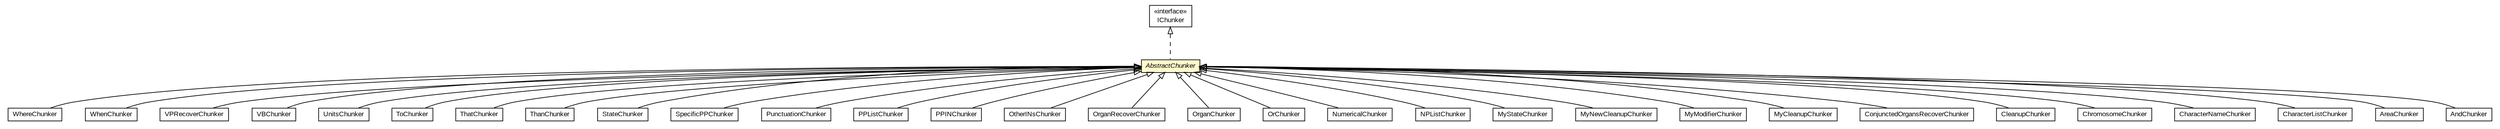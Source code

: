 #!/usr/local/bin/dot
#
# Class diagram 
# Generated by UMLGraph version R5_6-24-gf6e263 (http://www.umlgraph.org/)
#

digraph G {
	edge [fontname="arial",fontsize=10,labelfontname="arial",labelfontsize=10];
	node [fontname="arial",fontsize=10,shape=plaintext];
	nodesep=0.25;
	ranksep=0.5;
	// edu.arizona.biosemantics.semanticmarkup.ling.chunk.IChunker
	c29343 [label=<<table title="edu.arizona.biosemantics.semanticmarkup.ling.chunk.IChunker" border="0" cellborder="1" cellspacing="0" cellpadding="2" port="p" href="./IChunker.html">
		<tr><td><table border="0" cellspacing="0" cellpadding="1">
<tr><td align="center" balign="center"> &#171;interface&#187; </td></tr>
<tr><td align="center" balign="center"> IChunker </td></tr>
		</table></td></tr>
		</table>>, URL="./IChunker.html", fontname="arial", fontcolor="black", fontsize=10.0];
	// edu.arizona.biosemantics.semanticmarkup.ling.chunk.AbstractChunker
	c29349 [label=<<table title="edu.arizona.biosemantics.semanticmarkup.ling.chunk.AbstractChunker" border="0" cellborder="1" cellspacing="0" cellpadding="2" port="p" bgcolor="lemonChiffon" href="./AbstractChunker.html">
		<tr><td><table border="0" cellspacing="0" cellpadding="1">
<tr><td align="center" balign="center"><font face="arial italic"> AbstractChunker </font></td></tr>
		</table></td></tr>
		</table>>, URL="./AbstractChunker.html", fontname="arial", fontcolor="black", fontsize=10.0];
	// edu.arizona.biosemantics.semanticmarkup.ling.chunk.lib.chunker.WhereChunker
	c29351 [label=<<table title="edu.arizona.biosemantics.semanticmarkup.ling.chunk.lib.chunker.WhereChunker" border="0" cellborder="1" cellspacing="0" cellpadding="2" port="p" href="./lib/chunker/WhereChunker.html">
		<tr><td><table border="0" cellspacing="0" cellpadding="1">
<tr><td align="center" balign="center"> WhereChunker </td></tr>
		</table></td></tr>
		</table>>, URL="./lib/chunker/WhereChunker.html", fontname="arial", fontcolor="black", fontsize=10.0];
	// edu.arizona.biosemantics.semanticmarkup.ling.chunk.lib.chunker.WhenChunker
	c29352 [label=<<table title="edu.arizona.biosemantics.semanticmarkup.ling.chunk.lib.chunker.WhenChunker" border="0" cellborder="1" cellspacing="0" cellpadding="2" port="p" href="./lib/chunker/WhenChunker.html">
		<tr><td><table border="0" cellspacing="0" cellpadding="1">
<tr><td align="center" balign="center"> WhenChunker </td></tr>
		</table></td></tr>
		</table>>, URL="./lib/chunker/WhenChunker.html", fontname="arial", fontcolor="black", fontsize=10.0];
	// edu.arizona.biosemantics.semanticmarkup.ling.chunk.lib.chunker.VPRecoverChunker
	c29353 [label=<<table title="edu.arizona.biosemantics.semanticmarkup.ling.chunk.lib.chunker.VPRecoverChunker" border="0" cellborder="1" cellspacing="0" cellpadding="2" port="p" href="./lib/chunker/VPRecoverChunker.html">
		<tr><td><table border="0" cellspacing="0" cellpadding="1">
<tr><td align="center" balign="center"> VPRecoverChunker </td></tr>
		</table></td></tr>
		</table>>, URL="./lib/chunker/VPRecoverChunker.html", fontname="arial", fontcolor="black", fontsize=10.0];
	// edu.arizona.biosemantics.semanticmarkup.ling.chunk.lib.chunker.VBChunker
	c29354 [label=<<table title="edu.arizona.biosemantics.semanticmarkup.ling.chunk.lib.chunker.VBChunker" border="0" cellborder="1" cellspacing="0" cellpadding="2" port="p" href="./lib/chunker/VBChunker.html">
		<tr><td><table border="0" cellspacing="0" cellpadding="1">
<tr><td align="center" balign="center"> VBChunker </td></tr>
		</table></td></tr>
		</table>>, URL="./lib/chunker/VBChunker.html", fontname="arial", fontcolor="black", fontsize=10.0];
	// edu.arizona.biosemantics.semanticmarkup.ling.chunk.lib.chunker.UnitsChunker
	c29355 [label=<<table title="edu.arizona.biosemantics.semanticmarkup.ling.chunk.lib.chunker.UnitsChunker" border="0" cellborder="1" cellspacing="0" cellpadding="2" port="p" href="./lib/chunker/UnitsChunker.html">
		<tr><td><table border="0" cellspacing="0" cellpadding="1">
<tr><td align="center" balign="center"> UnitsChunker </td></tr>
		</table></td></tr>
		</table>>, URL="./lib/chunker/UnitsChunker.html", fontname="arial", fontcolor="black", fontsize=10.0];
	// edu.arizona.biosemantics.semanticmarkup.ling.chunk.lib.chunker.ToChunker
	c29356 [label=<<table title="edu.arizona.biosemantics.semanticmarkup.ling.chunk.lib.chunker.ToChunker" border="0" cellborder="1" cellspacing="0" cellpadding="2" port="p" href="./lib/chunker/ToChunker.html">
		<tr><td><table border="0" cellspacing="0" cellpadding="1">
<tr><td align="center" balign="center"> ToChunker </td></tr>
		</table></td></tr>
		</table>>, URL="./lib/chunker/ToChunker.html", fontname="arial", fontcolor="black", fontsize=10.0];
	// edu.arizona.biosemantics.semanticmarkup.ling.chunk.lib.chunker.ThatChunker
	c29357 [label=<<table title="edu.arizona.biosemantics.semanticmarkup.ling.chunk.lib.chunker.ThatChunker" border="0" cellborder="1" cellspacing="0" cellpadding="2" port="p" href="./lib/chunker/ThatChunker.html">
		<tr><td><table border="0" cellspacing="0" cellpadding="1">
<tr><td align="center" balign="center"> ThatChunker </td></tr>
		</table></td></tr>
		</table>>, URL="./lib/chunker/ThatChunker.html", fontname="arial", fontcolor="black", fontsize=10.0];
	// edu.arizona.biosemantics.semanticmarkup.ling.chunk.lib.chunker.ThanChunker
	c29358 [label=<<table title="edu.arizona.biosemantics.semanticmarkup.ling.chunk.lib.chunker.ThanChunker" border="0" cellborder="1" cellspacing="0" cellpadding="2" port="p" href="./lib/chunker/ThanChunker.html">
		<tr><td><table border="0" cellspacing="0" cellpadding="1">
<tr><td align="center" balign="center"> ThanChunker </td></tr>
		</table></td></tr>
		</table>>, URL="./lib/chunker/ThanChunker.html", fontname="arial", fontcolor="black", fontsize=10.0];
	// edu.arizona.biosemantics.semanticmarkup.ling.chunk.lib.chunker.StateChunker
	c29359 [label=<<table title="edu.arizona.biosemantics.semanticmarkup.ling.chunk.lib.chunker.StateChunker" border="0" cellborder="1" cellspacing="0" cellpadding="2" port="p" href="./lib/chunker/StateChunker.html">
		<tr><td><table border="0" cellspacing="0" cellpadding="1">
<tr><td align="center" balign="center"> StateChunker </td></tr>
		</table></td></tr>
		</table>>, URL="./lib/chunker/StateChunker.html", fontname="arial", fontcolor="black", fontsize=10.0];
	// edu.arizona.biosemantics.semanticmarkup.ling.chunk.lib.chunker.SpecificPPChunker
	c29360 [label=<<table title="edu.arizona.biosemantics.semanticmarkup.ling.chunk.lib.chunker.SpecificPPChunker" border="0" cellborder="1" cellspacing="0" cellpadding="2" port="p" href="./lib/chunker/SpecificPPChunker.html">
		<tr><td><table border="0" cellspacing="0" cellpadding="1">
<tr><td align="center" balign="center"> SpecificPPChunker </td></tr>
		</table></td></tr>
		</table>>, URL="./lib/chunker/SpecificPPChunker.html", fontname="arial", fontcolor="black", fontsize=10.0];
	// edu.arizona.biosemantics.semanticmarkup.ling.chunk.lib.chunker.PunctuationChunker
	c29361 [label=<<table title="edu.arizona.biosemantics.semanticmarkup.ling.chunk.lib.chunker.PunctuationChunker" border="0" cellborder="1" cellspacing="0" cellpadding="2" port="p" href="./lib/chunker/PunctuationChunker.html">
		<tr><td><table border="0" cellspacing="0" cellpadding="1">
<tr><td align="center" balign="center"> PunctuationChunker </td></tr>
		</table></td></tr>
		</table>>, URL="./lib/chunker/PunctuationChunker.html", fontname="arial", fontcolor="black", fontsize=10.0];
	// edu.arizona.biosemantics.semanticmarkup.ling.chunk.lib.chunker.PPListChunker
	c29362 [label=<<table title="edu.arizona.biosemantics.semanticmarkup.ling.chunk.lib.chunker.PPListChunker" border="0" cellborder="1" cellspacing="0" cellpadding="2" port="p" href="./lib/chunker/PPListChunker.html">
		<tr><td><table border="0" cellspacing="0" cellpadding="1">
<tr><td align="center" balign="center"> PPListChunker </td></tr>
		</table></td></tr>
		</table>>, URL="./lib/chunker/PPListChunker.html", fontname="arial", fontcolor="black", fontsize=10.0];
	// edu.arizona.biosemantics.semanticmarkup.ling.chunk.lib.chunker.PPINChunker
	c29363 [label=<<table title="edu.arizona.biosemantics.semanticmarkup.ling.chunk.lib.chunker.PPINChunker" border="0" cellborder="1" cellspacing="0" cellpadding="2" port="p" href="./lib/chunker/PPINChunker.html">
		<tr><td><table border="0" cellspacing="0" cellpadding="1">
<tr><td align="center" balign="center"> PPINChunker </td></tr>
		</table></td></tr>
		</table>>, URL="./lib/chunker/PPINChunker.html", fontname="arial", fontcolor="black", fontsize=10.0];
	// edu.arizona.biosemantics.semanticmarkup.ling.chunk.lib.chunker.OtherINsChunker
	c29364 [label=<<table title="edu.arizona.biosemantics.semanticmarkup.ling.chunk.lib.chunker.OtherINsChunker" border="0" cellborder="1" cellspacing="0" cellpadding="2" port="p" href="./lib/chunker/OtherINsChunker.html">
		<tr><td><table border="0" cellspacing="0" cellpadding="1">
<tr><td align="center" balign="center"> OtherINsChunker </td></tr>
		</table></td></tr>
		</table>>, URL="./lib/chunker/OtherINsChunker.html", fontname="arial", fontcolor="black", fontsize=10.0];
	// edu.arizona.biosemantics.semanticmarkup.ling.chunk.lib.chunker.OrganRecoverChunker
	c29365 [label=<<table title="edu.arizona.biosemantics.semanticmarkup.ling.chunk.lib.chunker.OrganRecoverChunker" border="0" cellborder="1" cellspacing="0" cellpadding="2" port="p" href="./lib/chunker/OrganRecoverChunker.html">
		<tr><td><table border="0" cellspacing="0" cellpadding="1">
<tr><td align="center" balign="center"> OrganRecoverChunker </td></tr>
		</table></td></tr>
		</table>>, URL="./lib/chunker/OrganRecoverChunker.html", fontname="arial", fontcolor="black", fontsize=10.0];
	// edu.arizona.biosemantics.semanticmarkup.ling.chunk.lib.chunker.OrganChunker
	c29366 [label=<<table title="edu.arizona.biosemantics.semanticmarkup.ling.chunk.lib.chunker.OrganChunker" border="0" cellborder="1" cellspacing="0" cellpadding="2" port="p" href="./lib/chunker/OrganChunker.html">
		<tr><td><table border="0" cellspacing="0" cellpadding="1">
<tr><td align="center" balign="center"> OrganChunker </td></tr>
		</table></td></tr>
		</table>>, URL="./lib/chunker/OrganChunker.html", fontname="arial", fontcolor="black", fontsize=10.0];
	// edu.arizona.biosemantics.semanticmarkup.ling.chunk.lib.chunker.OrChunker
	c29367 [label=<<table title="edu.arizona.biosemantics.semanticmarkup.ling.chunk.lib.chunker.OrChunker" border="0" cellborder="1" cellspacing="0" cellpadding="2" port="p" href="./lib/chunker/OrChunker.html">
		<tr><td><table border="0" cellspacing="0" cellpadding="1">
<tr><td align="center" balign="center"> OrChunker </td></tr>
		</table></td></tr>
		</table>>, URL="./lib/chunker/OrChunker.html", fontname="arial", fontcolor="black", fontsize=10.0];
	// edu.arizona.biosemantics.semanticmarkup.ling.chunk.lib.chunker.NumericalChunker
	c29368 [label=<<table title="edu.arizona.biosemantics.semanticmarkup.ling.chunk.lib.chunker.NumericalChunker" border="0" cellborder="1" cellspacing="0" cellpadding="2" port="p" href="./lib/chunker/NumericalChunker.html">
		<tr><td><table border="0" cellspacing="0" cellpadding="1">
<tr><td align="center" balign="center"> NumericalChunker </td></tr>
		</table></td></tr>
		</table>>, URL="./lib/chunker/NumericalChunker.html", fontname="arial", fontcolor="black", fontsize=10.0];
	// edu.arizona.biosemantics.semanticmarkup.ling.chunk.lib.chunker.NPListChunker
	c29369 [label=<<table title="edu.arizona.biosemantics.semanticmarkup.ling.chunk.lib.chunker.NPListChunker" border="0" cellborder="1" cellspacing="0" cellpadding="2" port="p" href="./lib/chunker/NPListChunker.html">
		<tr><td><table border="0" cellspacing="0" cellpadding="1">
<tr><td align="center" balign="center"> NPListChunker </td></tr>
		</table></td></tr>
		</table>>, URL="./lib/chunker/NPListChunker.html", fontname="arial", fontcolor="black", fontsize=10.0];
	// edu.arizona.biosemantics.semanticmarkup.ling.chunk.lib.chunker.MyStateChunker
	c29370 [label=<<table title="edu.arizona.biosemantics.semanticmarkup.ling.chunk.lib.chunker.MyStateChunker" border="0" cellborder="1" cellspacing="0" cellpadding="2" port="p" href="./lib/chunker/MyStateChunker.html">
		<tr><td><table border="0" cellspacing="0" cellpadding="1">
<tr><td align="center" balign="center"> MyStateChunker </td></tr>
		</table></td></tr>
		</table>>, URL="./lib/chunker/MyStateChunker.html", fontname="arial", fontcolor="black", fontsize=10.0];
	// edu.arizona.biosemantics.semanticmarkup.ling.chunk.lib.chunker.MyNewCleanupChunker
	c29371 [label=<<table title="edu.arizona.biosemantics.semanticmarkup.ling.chunk.lib.chunker.MyNewCleanupChunker" border="0" cellborder="1" cellspacing="0" cellpadding="2" port="p" href="./lib/chunker/MyNewCleanupChunker.html">
		<tr><td><table border="0" cellspacing="0" cellpadding="1">
<tr><td align="center" balign="center"> MyNewCleanupChunker </td></tr>
		</table></td></tr>
		</table>>, URL="./lib/chunker/MyNewCleanupChunker.html", fontname="arial", fontcolor="black", fontsize=10.0];
	// edu.arizona.biosemantics.semanticmarkup.ling.chunk.lib.chunker.MyModifierChunker
	c29372 [label=<<table title="edu.arizona.biosemantics.semanticmarkup.ling.chunk.lib.chunker.MyModifierChunker" border="0" cellborder="1" cellspacing="0" cellpadding="2" port="p" href="./lib/chunker/MyModifierChunker.html">
		<tr><td><table border="0" cellspacing="0" cellpadding="1">
<tr><td align="center" balign="center"> MyModifierChunker </td></tr>
		</table></td></tr>
		</table>>, URL="./lib/chunker/MyModifierChunker.html", fontname="arial", fontcolor="black", fontsize=10.0];
	// edu.arizona.biosemantics.semanticmarkup.ling.chunk.lib.chunker.MyCleanupChunker
	c29373 [label=<<table title="edu.arizona.biosemantics.semanticmarkup.ling.chunk.lib.chunker.MyCleanupChunker" border="0" cellborder="1" cellspacing="0" cellpadding="2" port="p" href="./lib/chunker/MyCleanupChunker.html">
		<tr><td><table border="0" cellspacing="0" cellpadding="1">
<tr><td align="center" balign="center"> MyCleanupChunker </td></tr>
		</table></td></tr>
		</table>>, URL="./lib/chunker/MyCleanupChunker.html", fontname="arial", fontcolor="black", fontsize=10.0];
	// edu.arizona.biosemantics.semanticmarkup.ling.chunk.lib.chunker.ConjunctedOrgansRecoverChunker
	c29375 [label=<<table title="edu.arizona.biosemantics.semanticmarkup.ling.chunk.lib.chunker.ConjunctedOrgansRecoverChunker" border="0" cellborder="1" cellspacing="0" cellpadding="2" port="p" href="./lib/chunker/ConjunctedOrgansRecoverChunker.html">
		<tr><td><table border="0" cellspacing="0" cellpadding="1">
<tr><td align="center" balign="center"> ConjunctedOrgansRecoverChunker </td></tr>
		</table></td></tr>
		</table>>, URL="./lib/chunker/ConjunctedOrgansRecoverChunker.html", fontname="arial", fontcolor="black", fontsize=10.0];
	// edu.arizona.biosemantics.semanticmarkup.ling.chunk.lib.chunker.CleanupChunker
	c29376 [label=<<table title="edu.arizona.biosemantics.semanticmarkup.ling.chunk.lib.chunker.CleanupChunker" border="0" cellborder="1" cellspacing="0" cellpadding="2" port="p" href="./lib/chunker/CleanupChunker.html">
		<tr><td><table border="0" cellspacing="0" cellpadding="1">
<tr><td align="center" balign="center"> CleanupChunker </td></tr>
		</table></td></tr>
		</table>>, URL="./lib/chunker/CleanupChunker.html", fontname="arial", fontcolor="black", fontsize=10.0];
	// edu.arizona.biosemantics.semanticmarkup.ling.chunk.lib.chunker.ChromosomeChunker
	c29377 [label=<<table title="edu.arizona.biosemantics.semanticmarkup.ling.chunk.lib.chunker.ChromosomeChunker" border="0" cellborder="1" cellspacing="0" cellpadding="2" port="p" href="./lib/chunker/ChromosomeChunker.html">
		<tr><td><table border="0" cellspacing="0" cellpadding="1">
<tr><td align="center" balign="center"> ChromosomeChunker </td></tr>
		</table></td></tr>
		</table>>, URL="./lib/chunker/ChromosomeChunker.html", fontname="arial", fontcolor="black", fontsize=10.0];
	// edu.arizona.biosemantics.semanticmarkup.ling.chunk.lib.chunker.CharacterNameChunker
	c29378 [label=<<table title="edu.arizona.biosemantics.semanticmarkup.ling.chunk.lib.chunker.CharacterNameChunker" border="0" cellborder="1" cellspacing="0" cellpadding="2" port="p" href="./lib/chunker/CharacterNameChunker.html">
		<tr><td><table border="0" cellspacing="0" cellpadding="1">
<tr><td align="center" balign="center"> CharacterNameChunker </td></tr>
		</table></td></tr>
		</table>>, URL="./lib/chunker/CharacterNameChunker.html", fontname="arial", fontcolor="black", fontsize=10.0];
	// edu.arizona.biosemantics.semanticmarkup.ling.chunk.lib.chunker.CharacterListChunker
	c29379 [label=<<table title="edu.arizona.biosemantics.semanticmarkup.ling.chunk.lib.chunker.CharacterListChunker" border="0" cellborder="1" cellspacing="0" cellpadding="2" port="p" href="./lib/chunker/CharacterListChunker.html">
		<tr><td><table border="0" cellspacing="0" cellpadding="1">
<tr><td align="center" balign="center"> CharacterListChunker </td></tr>
		</table></td></tr>
		</table>>, URL="./lib/chunker/CharacterListChunker.html", fontname="arial", fontcolor="black", fontsize=10.0];
	// edu.arizona.biosemantics.semanticmarkup.ling.chunk.lib.chunker.AreaChunker
	c29380 [label=<<table title="edu.arizona.biosemantics.semanticmarkup.ling.chunk.lib.chunker.AreaChunker" border="0" cellborder="1" cellspacing="0" cellpadding="2" port="p" href="./lib/chunker/AreaChunker.html">
		<tr><td><table border="0" cellspacing="0" cellpadding="1">
<tr><td align="center" balign="center"> AreaChunker </td></tr>
		</table></td></tr>
		</table>>, URL="./lib/chunker/AreaChunker.html", fontname="arial", fontcolor="black", fontsize=10.0];
	// edu.arizona.biosemantics.semanticmarkup.ling.chunk.lib.chunker.AndChunker
	c29381 [label=<<table title="edu.arizona.biosemantics.semanticmarkup.ling.chunk.lib.chunker.AndChunker" border="0" cellborder="1" cellspacing="0" cellpadding="2" port="p" href="./lib/chunker/AndChunker.html">
		<tr><td><table border="0" cellspacing="0" cellpadding="1">
<tr><td align="center" balign="center"> AndChunker </td></tr>
		</table></td></tr>
		</table>>, URL="./lib/chunker/AndChunker.html", fontname="arial", fontcolor="black", fontsize=10.0];
	//edu.arizona.biosemantics.semanticmarkup.ling.chunk.AbstractChunker implements edu.arizona.biosemantics.semanticmarkup.ling.chunk.IChunker
	c29343:p -> c29349:p [dir=back,arrowtail=empty,style=dashed];
	//edu.arizona.biosemantics.semanticmarkup.ling.chunk.lib.chunker.WhereChunker extends edu.arizona.biosemantics.semanticmarkup.ling.chunk.AbstractChunker
	c29349:p -> c29351:p [dir=back,arrowtail=empty];
	//edu.arizona.biosemantics.semanticmarkup.ling.chunk.lib.chunker.WhenChunker extends edu.arizona.biosemantics.semanticmarkup.ling.chunk.AbstractChunker
	c29349:p -> c29352:p [dir=back,arrowtail=empty];
	//edu.arizona.biosemantics.semanticmarkup.ling.chunk.lib.chunker.VPRecoverChunker extends edu.arizona.biosemantics.semanticmarkup.ling.chunk.AbstractChunker
	c29349:p -> c29353:p [dir=back,arrowtail=empty];
	//edu.arizona.biosemantics.semanticmarkup.ling.chunk.lib.chunker.VBChunker extends edu.arizona.biosemantics.semanticmarkup.ling.chunk.AbstractChunker
	c29349:p -> c29354:p [dir=back,arrowtail=empty];
	//edu.arizona.biosemantics.semanticmarkup.ling.chunk.lib.chunker.UnitsChunker extends edu.arizona.biosemantics.semanticmarkup.ling.chunk.AbstractChunker
	c29349:p -> c29355:p [dir=back,arrowtail=empty];
	//edu.arizona.biosemantics.semanticmarkup.ling.chunk.lib.chunker.ToChunker extends edu.arizona.biosemantics.semanticmarkup.ling.chunk.AbstractChunker
	c29349:p -> c29356:p [dir=back,arrowtail=empty];
	//edu.arizona.biosemantics.semanticmarkup.ling.chunk.lib.chunker.ThatChunker extends edu.arizona.biosemantics.semanticmarkup.ling.chunk.AbstractChunker
	c29349:p -> c29357:p [dir=back,arrowtail=empty];
	//edu.arizona.biosemantics.semanticmarkup.ling.chunk.lib.chunker.ThanChunker extends edu.arizona.biosemantics.semanticmarkup.ling.chunk.AbstractChunker
	c29349:p -> c29358:p [dir=back,arrowtail=empty];
	//edu.arizona.biosemantics.semanticmarkup.ling.chunk.lib.chunker.StateChunker extends edu.arizona.biosemantics.semanticmarkup.ling.chunk.AbstractChunker
	c29349:p -> c29359:p [dir=back,arrowtail=empty];
	//edu.arizona.biosemantics.semanticmarkup.ling.chunk.lib.chunker.SpecificPPChunker extends edu.arizona.biosemantics.semanticmarkup.ling.chunk.AbstractChunker
	c29349:p -> c29360:p [dir=back,arrowtail=empty];
	//edu.arizona.biosemantics.semanticmarkup.ling.chunk.lib.chunker.PunctuationChunker extends edu.arizona.biosemantics.semanticmarkup.ling.chunk.AbstractChunker
	c29349:p -> c29361:p [dir=back,arrowtail=empty];
	//edu.arizona.biosemantics.semanticmarkup.ling.chunk.lib.chunker.PPListChunker extends edu.arizona.biosemantics.semanticmarkup.ling.chunk.AbstractChunker
	c29349:p -> c29362:p [dir=back,arrowtail=empty];
	//edu.arizona.biosemantics.semanticmarkup.ling.chunk.lib.chunker.PPINChunker extends edu.arizona.biosemantics.semanticmarkup.ling.chunk.AbstractChunker
	c29349:p -> c29363:p [dir=back,arrowtail=empty];
	//edu.arizona.biosemantics.semanticmarkup.ling.chunk.lib.chunker.OtherINsChunker extends edu.arizona.biosemantics.semanticmarkup.ling.chunk.AbstractChunker
	c29349:p -> c29364:p [dir=back,arrowtail=empty];
	//edu.arizona.biosemantics.semanticmarkup.ling.chunk.lib.chunker.OrganRecoverChunker extends edu.arizona.biosemantics.semanticmarkup.ling.chunk.AbstractChunker
	c29349:p -> c29365:p [dir=back,arrowtail=empty];
	//edu.arizona.biosemantics.semanticmarkup.ling.chunk.lib.chunker.OrganChunker extends edu.arizona.biosemantics.semanticmarkup.ling.chunk.AbstractChunker
	c29349:p -> c29366:p [dir=back,arrowtail=empty];
	//edu.arizona.biosemantics.semanticmarkup.ling.chunk.lib.chunker.OrChunker extends edu.arizona.biosemantics.semanticmarkup.ling.chunk.AbstractChunker
	c29349:p -> c29367:p [dir=back,arrowtail=empty];
	//edu.arizona.biosemantics.semanticmarkup.ling.chunk.lib.chunker.NumericalChunker extends edu.arizona.biosemantics.semanticmarkup.ling.chunk.AbstractChunker
	c29349:p -> c29368:p [dir=back,arrowtail=empty];
	//edu.arizona.biosemantics.semanticmarkup.ling.chunk.lib.chunker.NPListChunker extends edu.arizona.biosemantics.semanticmarkup.ling.chunk.AbstractChunker
	c29349:p -> c29369:p [dir=back,arrowtail=empty];
	//edu.arizona.biosemantics.semanticmarkup.ling.chunk.lib.chunker.MyStateChunker extends edu.arizona.biosemantics.semanticmarkup.ling.chunk.AbstractChunker
	c29349:p -> c29370:p [dir=back,arrowtail=empty];
	//edu.arizona.biosemantics.semanticmarkup.ling.chunk.lib.chunker.MyNewCleanupChunker extends edu.arizona.biosemantics.semanticmarkup.ling.chunk.AbstractChunker
	c29349:p -> c29371:p [dir=back,arrowtail=empty];
	//edu.arizona.biosemantics.semanticmarkup.ling.chunk.lib.chunker.MyModifierChunker extends edu.arizona.biosemantics.semanticmarkup.ling.chunk.AbstractChunker
	c29349:p -> c29372:p [dir=back,arrowtail=empty];
	//edu.arizona.biosemantics.semanticmarkup.ling.chunk.lib.chunker.MyCleanupChunker extends edu.arizona.biosemantics.semanticmarkup.ling.chunk.AbstractChunker
	c29349:p -> c29373:p [dir=back,arrowtail=empty];
	//edu.arizona.biosemantics.semanticmarkup.ling.chunk.lib.chunker.ConjunctedOrgansRecoverChunker extends edu.arizona.biosemantics.semanticmarkup.ling.chunk.AbstractChunker
	c29349:p -> c29375:p [dir=back,arrowtail=empty];
	//edu.arizona.biosemantics.semanticmarkup.ling.chunk.lib.chunker.CleanupChunker extends edu.arizona.biosemantics.semanticmarkup.ling.chunk.AbstractChunker
	c29349:p -> c29376:p [dir=back,arrowtail=empty];
	//edu.arizona.biosemantics.semanticmarkup.ling.chunk.lib.chunker.ChromosomeChunker extends edu.arizona.biosemantics.semanticmarkup.ling.chunk.AbstractChunker
	c29349:p -> c29377:p [dir=back,arrowtail=empty];
	//edu.arizona.biosemantics.semanticmarkup.ling.chunk.lib.chunker.CharacterNameChunker extends edu.arizona.biosemantics.semanticmarkup.ling.chunk.AbstractChunker
	c29349:p -> c29378:p [dir=back,arrowtail=empty];
	//edu.arizona.biosemantics.semanticmarkup.ling.chunk.lib.chunker.CharacterListChunker extends edu.arizona.biosemantics.semanticmarkup.ling.chunk.AbstractChunker
	c29349:p -> c29379:p [dir=back,arrowtail=empty];
	//edu.arizona.biosemantics.semanticmarkup.ling.chunk.lib.chunker.AreaChunker extends edu.arizona.biosemantics.semanticmarkup.ling.chunk.AbstractChunker
	c29349:p -> c29380:p [dir=back,arrowtail=empty];
	//edu.arizona.biosemantics.semanticmarkup.ling.chunk.lib.chunker.AndChunker extends edu.arizona.biosemantics.semanticmarkup.ling.chunk.AbstractChunker
	c29349:p -> c29381:p [dir=back,arrowtail=empty];
}

